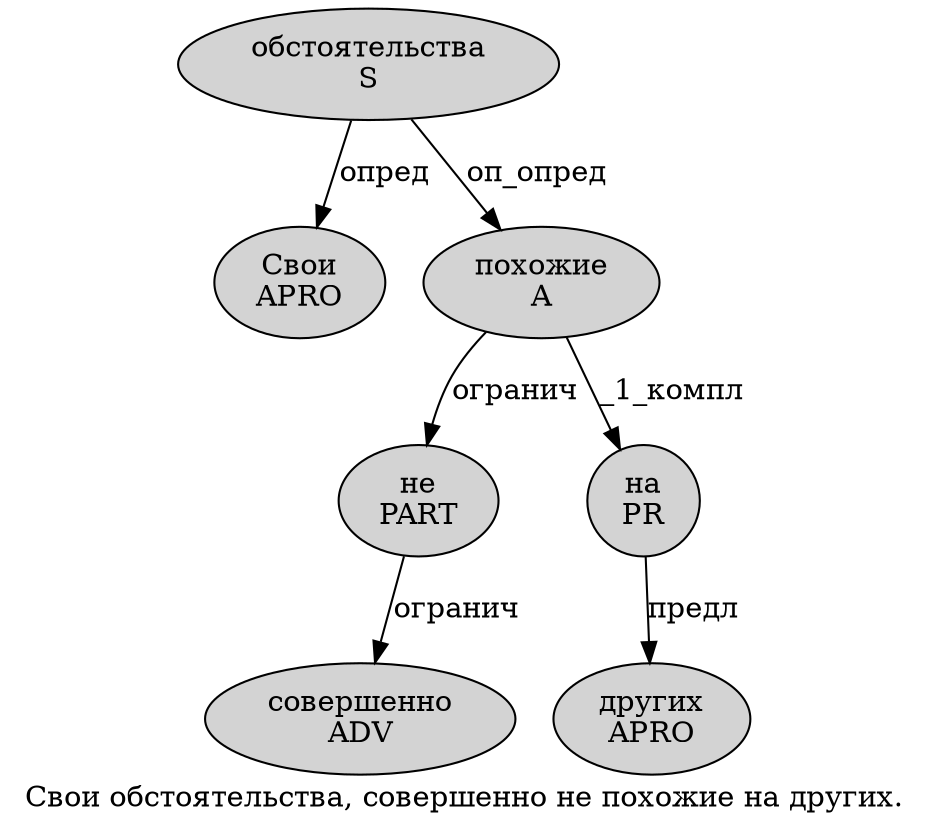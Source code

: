 digraph SENTENCE_649 {
	graph [label="Свои обстоятельства, совершенно не похожие на других."]
	node [style=filled]
		0 [label="Свои
APRO" color="" fillcolor=lightgray penwidth=1 shape=ellipse]
		1 [label="обстоятельства
S" color="" fillcolor=lightgray penwidth=1 shape=ellipse]
		3 [label="совершенно
ADV" color="" fillcolor=lightgray penwidth=1 shape=ellipse]
		4 [label="не
PART" color="" fillcolor=lightgray penwidth=1 shape=ellipse]
		5 [label="похожие
A" color="" fillcolor=lightgray penwidth=1 shape=ellipse]
		6 [label="на
PR" color="" fillcolor=lightgray penwidth=1 shape=ellipse]
		7 [label="других
APRO" color="" fillcolor=lightgray penwidth=1 shape=ellipse]
			6 -> 7 [label="предл"]
			1 -> 0 [label="опред"]
			1 -> 5 [label="оп_опред"]
			5 -> 4 [label="огранич"]
			5 -> 6 [label="_1_компл"]
			4 -> 3 [label="огранич"]
}